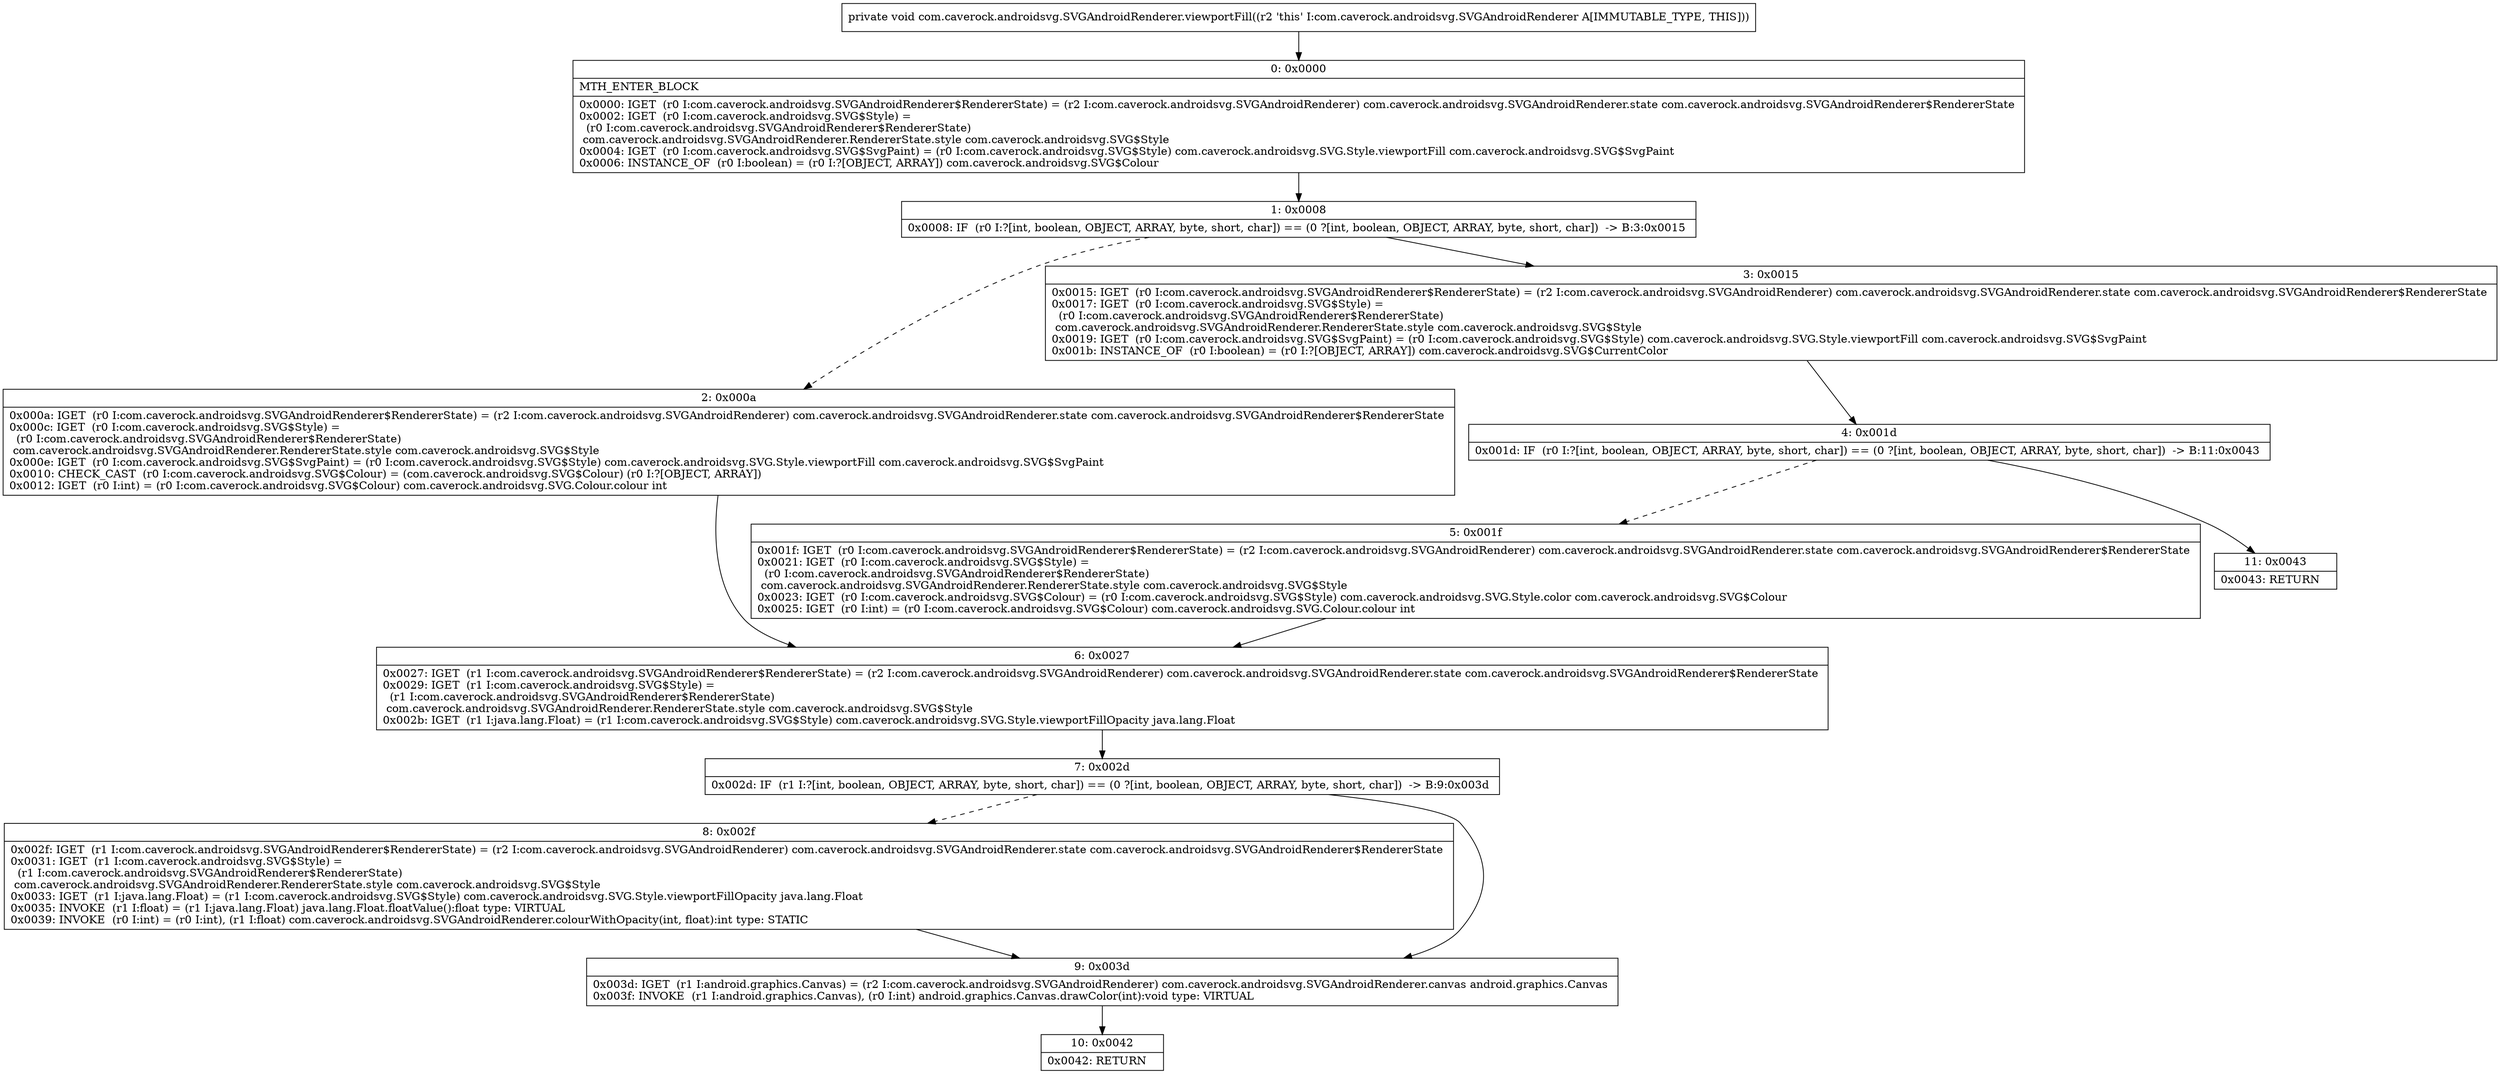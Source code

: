digraph "CFG forcom.caverock.androidsvg.SVGAndroidRenderer.viewportFill()V" {
Node_0 [shape=record,label="{0\:\ 0x0000|MTH_ENTER_BLOCK\l|0x0000: IGET  (r0 I:com.caverock.androidsvg.SVGAndroidRenderer$RendererState) = (r2 I:com.caverock.androidsvg.SVGAndroidRenderer) com.caverock.androidsvg.SVGAndroidRenderer.state com.caverock.androidsvg.SVGAndroidRenderer$RendererState \l0x0002: IGET  (r0 I:com.caverock.androidsvg.SVG$Style) = \l  (r0 I:com.caverock.androidsvg.SVGAndroidRenderer$RendererState)\l com.caverock.androidsvg.SVGAndroidRenderer.RendererState.style com.caverock.androidsvg.SVG$Style \l0x0004: IGET  (r0 I:com.caverock.androidsvg.SVG$SvgPaint) = (r0 I:com.caverock.androidsvg.SVG$Style) com.caverock.androidsvg.SVG.Style.viewportFill com.caverock.androidsvg.SVG$SvgPaint \l0x0006: INSTANCE_OF  (r0 I:boolean) = (r0 I:?[OBJECT, ARRAY]) com.caverock.androidsvg.SVG$Colour \l}"];
Node_1 [shape=record,label="{1\:\ 0x0008|0x0008: IF  (r0 I:?[int, boolean, OBJECT, ARRAY, byte, short, char]) == (0 ?[int, boolean, OBJECT, ARRAY, byte, short, char])  \-\> B:3:0x0015 \l}"];
Node_2 [shape=record,label="{2\:\ 0x000a|0x000a: IGET  (r0 I:com.caverock.androidsvg.SVGAndroidRenderer$RendererState) = (r2 I:com.caverock.androidsvg.SVGAndroidRenderer) com.caverock.androidsvg.SVGAndroidRenderer.state com.caverock.androidsvg.SVGAndroidRenderer$RendererState \l0x000c: IGET  (r0 I:com.caverock.androidsvg.SVG$Style) = \l  (r0 I:com.caverock.androidsvg.SVGAndroidRenderer$RendererState)\l com.caverock.androidsvg.SVGAndroidRenderer.RendererState.style com.caverock.androidsvg.SVG$Style \l0x000e: IGET  (r0 I:com.caverock.androidsvg.SVG$SvgPaint) = (r0 I:com.caverock.androidsvg.SVG$Style) com.caverock.androidsvg.SVG.Style.viewportFill com.caverock.androidsvg.SVG$SvgPaint \l0x0010: CHECK_CAST  (r0 I:com.caverock.androidsvg.SVG$Colour) = (com.caverock.androidsvg.SVG$Colour) (r0 I:?[OBJECT, ARRAY]) \l0x0012: IGET  (r0 I:int) = (r0 I:com.caverock.androidsvg.SVG$Colour) com.caverock.androidsvg.SVG.Colour.colour int \l}"];
Node_3 [shape=record,label="{3\:\ 0x0015|0x0015: IGET  (r0 I:com.caverock.androidsvg.SVGAndroidRenderer$RendererState) = (r2 I:com.caverock.androidsvg.SVGAndroidRenderer) com.caverock.androidsvg.SVGAndroidRenderer.state com.caverock.androidsvg.SVGAndroidRenderer$RendererState \l0x0017: IGET  (r0 I:com.caverock.androidsvg.SVG$Style) = \l  (r0 I:com.caverock.androidsvg.SVGAndroidRenderer$RendererState)\l com.caverock.androidsvg.SVGAndroidRenderer.RendererState.style com.caverock.androidsvg.SVG$Style \l0x0019: IGET  (r0 I:com.caverock.androidsvg.SVG$SvgPaint) = (r0 I:com.caverock.androidsvg.SVG$Style) com.caverock.androidsvg.SVG.Style.viewportFill com.caverock.androidsvg.SVG$SvgPaint \l0x001b: INSTANCE_OF  (r0 I:boolean) = (r0 I:?[OBJECT, ARRAY]) com.caverock.androidsvg.SVG$CurrentColor \l}"];
Node_4 [shape=record,label="{4\:\ 0x001d|0x001d: IF  (r0 I:?[int, boolean, OBJECT, ARRAY, byte, short, char]) == (0 ?[int, boolean, OBJECT, ARRAY, byte, short, char])  \-\> B:11:0x0043 \l}"];
Node_5 [shape=record,label="{5\:\ 0x001f|0x001f: IGET  (r0 I:com.caverock.androidsvg.SVGAndroidRenderer$RendererState) = (r2 I:com.caverock.androidsvg.SVGAndroidRenderer) com.caverock.androidsvg.SVGAndroidRenderer.state com.caverock.androidsvg.SVGAndroidRenderer$RendererState \l0x0021: IGET  (r0 I:com.caverock.androidsvg.SVG$Style) = \l  (r0 I:com.caverock.androidsvg.SVGAndroidRenderer$RendererState)\l com.caverock.androidsvg.SVGAndroidRenderer.RendererState.style com.caverock.androidsvg.SVG$Style \l0x0023: IGET  (r0 I:com.caverock.androidsvg.SVG$Colour) = (r0 I:com.caverock.androidsvg.SVG$Style) com.caverock.androidsvg.SVG.Style.color com.caverock.androidsvg.SVG$Colour \l0x0025: IGET  (r0 I:int) = (r0 I:com.caverock.androidsvg.SVG$Colour) com.caverock.androidsvg.SVG.Colour.colour int \l}"];
Node_6 [shape=record,label="{6\:\ 0x0027|0x0027: IGET  (r1 I:com.caverock.androidsvg.SVGAndroidRenderer$RendererState) = (r2 I:com.caverock.androidsvg.SVGAndroidRenderer) com.caverock.androidsvg.SVGAndroidRenderer.state com.caverock.androidsvg.SVGAndroidRenderer$RendererState \l0x0029: IGET  (r1 I:com.caverock.androidsvg.SVG$Style) = \l  (r1 I:com.caverock.androidsvg.SVGAndroidRenderer$RendererState)\l com.caverock.androidsvg.SVGAndroidRenderer.RendererState.style com.caverock.androidsvg.SVG$Style \l0x002b: IGET  (r1 I:java.lang.Float) = (r1 I:com.caverock.androidsvg.SVG$Style) com.caverock.androidsvg.SVG.Style.viewportFillOpacity java.lang.Float \l}"];
Node_7 [shape=record,label="{7\:\ 0x002d|0x002d: IF  (r1 I:?[int, boolean, OBJECT, ARRAY, byte, short, char]) == (0 ?[int, boolean, OBJECT, ARRAY, byte, short, char])  \-\> B:9:0x003d \l}"];
Node_8 [shape=record,label="{8\:\ 0x002f|0x002f: IGET  (r1 I:com.caverock.androidsvg.SVGAndroidRenderer$RendererState) = (r2 I:com.caverock.androidsvg.SVGAndroidRenderer) com.caverock.androidsvg.SVGAndroidRenderer.state com.caverock.androidsvg.SVGAndroidRenderer$RendererState \l0x0031: IGET  (r1 I:com.caverock.androidsvg.SVG$Style) = \l  (r1 I:com.caverock.androidsvg.SVGAndroidRenderer$RendererState)\l com.caverock.androidsvg.SVGAndroidRenderer.RendererState.style com.caverock.androidsvg.SVG$Style \l0x0033: IGET  (r1 I:java.lang.Float) = (r1 I:com.caverock.androidsvg.SVG$Style) com.caverock.androidsvg.SVG.Style.viewportFillOpacity java.lang.Float \l0x0035: INVOKE  (r1 I:float) = (r1 I:java.lang.Float) java.lang.Float.floatValue():float type: VIRTUAL \l0x0039: INVOKE  (r0 I:int) = (r0 I:int), (r1 I:float) com.caverock.androidsvg.SVGAndroidRenderer.colourWithOpacity(int, float):int type: STATIC \l}"];
Node_9 [shape=record,label="{9\:\ 0x003d|0x003d: IGET  (r1 I:android.graphics.Canvas) = (r2 I:com.caverock.androidsvg.SVGAndroidRenderer) com.caverock.androidsvg.SVGAndroidRenderer.canvas android.graphics.Canvas \l0x003f: INVOKE  (r1 I:android.graphics.Canvas), (r0 I:int) android.graphics.Canvas.drawColor(int):void type: VIRTUAL \l}"];
Node_10 [shape=record,label="{10\:\ 0x0042|0x0042: RETURN   \l}"];
Node_11 [shape=record,label="{11\:\ 0x0043|0x0043: RETURN   \l}"];
MethodNode[shape=record,label="{private void com.caverock.androidsvg.SVGAndroidRenderer.viewportFill((r2 'this' I:com.caverock.androidsvg.SVGAndroidRenderer A[IMMUTABLE_TYPE, THIS])) }"];
MethodNode -> Node_0;
Node_0 -> Node_1;
Node_1 -> Node_2[style=dashed];
Node_1 -> Node_3;
Node_2 -> Node_6;
Node_3 -> Node_4;
Node_4 -> Node_5[style=dashed];
Node_4 -> Node_11;
Node_5 -> Node_6;
Node_6 -> Node_7;
Node_7 -> Node_8[style=dashed];
Node_7 -> Node_9;
Node_8 -> Node_9;
Node_9 -> Node_10;
}

